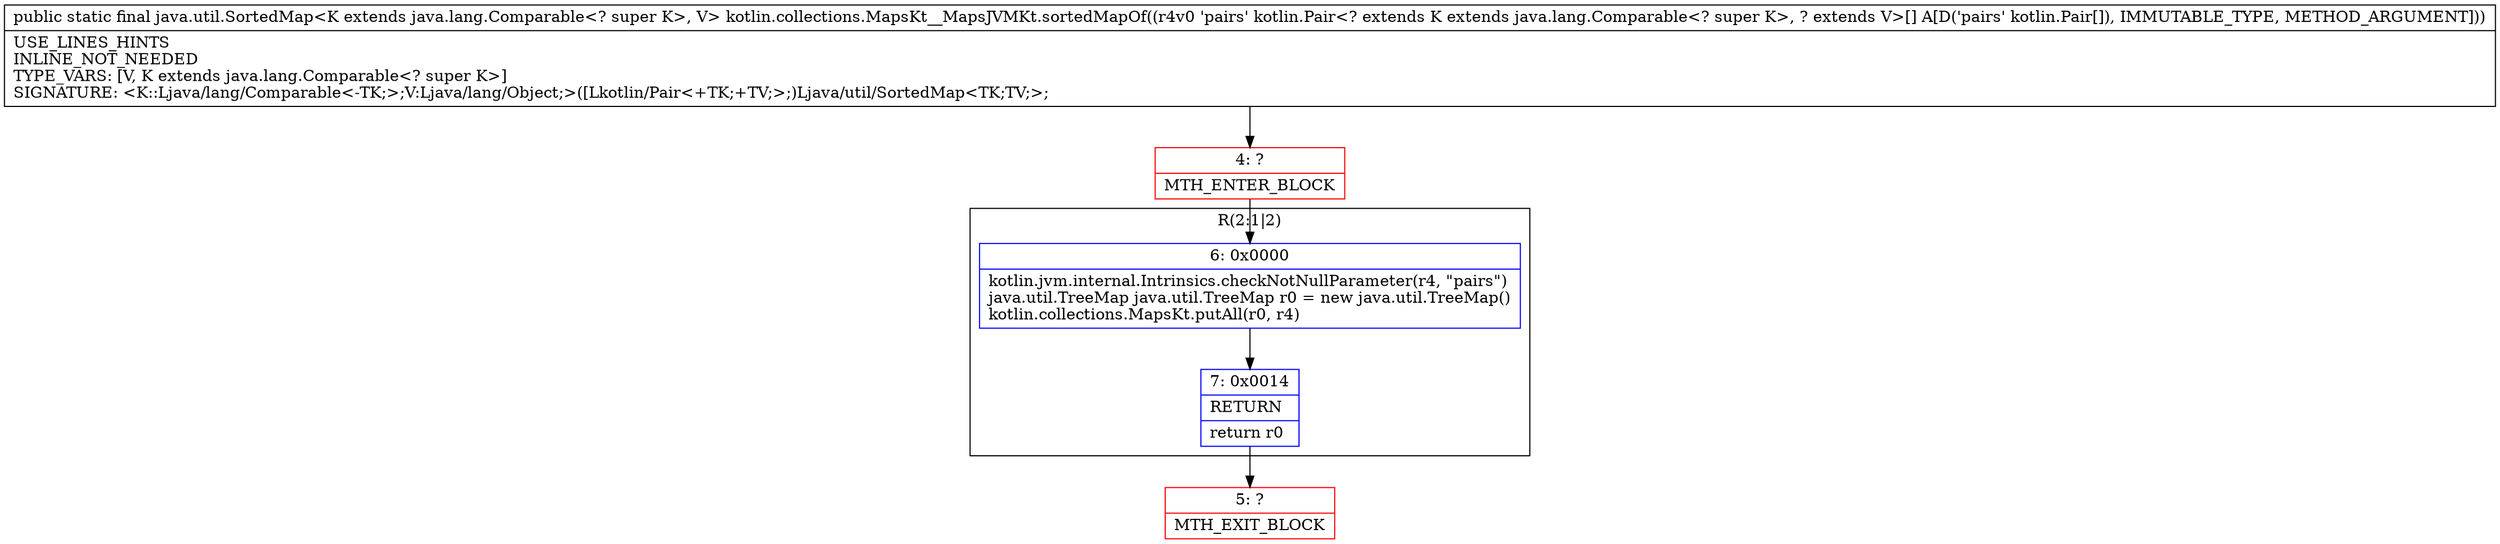 digraph "CFG forkotlin.collections.MapsKt__MapsJVMKt.sortedMapOf([Lkotlin\/Pair;)Ljava\/util\/SortedMap;" {
subgraph cluster_Region_612117162 {
label = "R(2:1|2)";
node [shape=record,color=blue];
Node_6 [shape=record,label="{6\:\ 0x0000|kotlin.jvm.internal.Intrinsics.checkNotNullParameter(r4, \"pairs\")\ljava.util.TreeMap java.util.TreeMap r0 = new java.util.TreeMap()\lkotlin.collections.MapsKt.putAll(r0, r4)\l}"];
Node_7 [shape=record,label="{7\:\ 0x0014|RETURN\l|return r0\l}"];
}
Node_4 [shape=record,color=red,label="{4\:\ ?|MTH_ENTER_BLOCK\l}"];
Node_5 [shape=record,color=red,label="{5\:\ ?|MTH_EXIT_BLOCK\l}"];
MethodNode[shape=record,label="{public static final java.util.SortedMap\<K extends java.lang.Comparable\<? super K\>, V\> kotlin.collections.MapsKt__MapsJVMKt.sortedMapOf((r4v0 'pairs' kotlin.Pair\<? extends K extends java.lang.Comparable\<? super K\>, ? extends V\>[] A[D('pairs' kotlin.Pair[]), IMMUTABLE_TYPE, METHOD_ARGUMENT]))  | USE_LINES_HINTS\lINLINE_NOT_NEEDED\lTYPE_VARS: [V, K extends java.lang.Comparable\<? super K\>]\lSIGNATURE: \<K::Ljava\/lang\/Comparable\<\-TK;\>;V:Ljava\/lang\/Object;\>([Lkotlin\/Pair\<+TK;+TV;\>;)Ljava\/util\/SortedMap\<TK;TV;\>;\l}"];
MethodNode -> Node_4;Node_6 -> Node_7;
Node_7 -> Node_5;
Node_4 -> Node_6;
}


